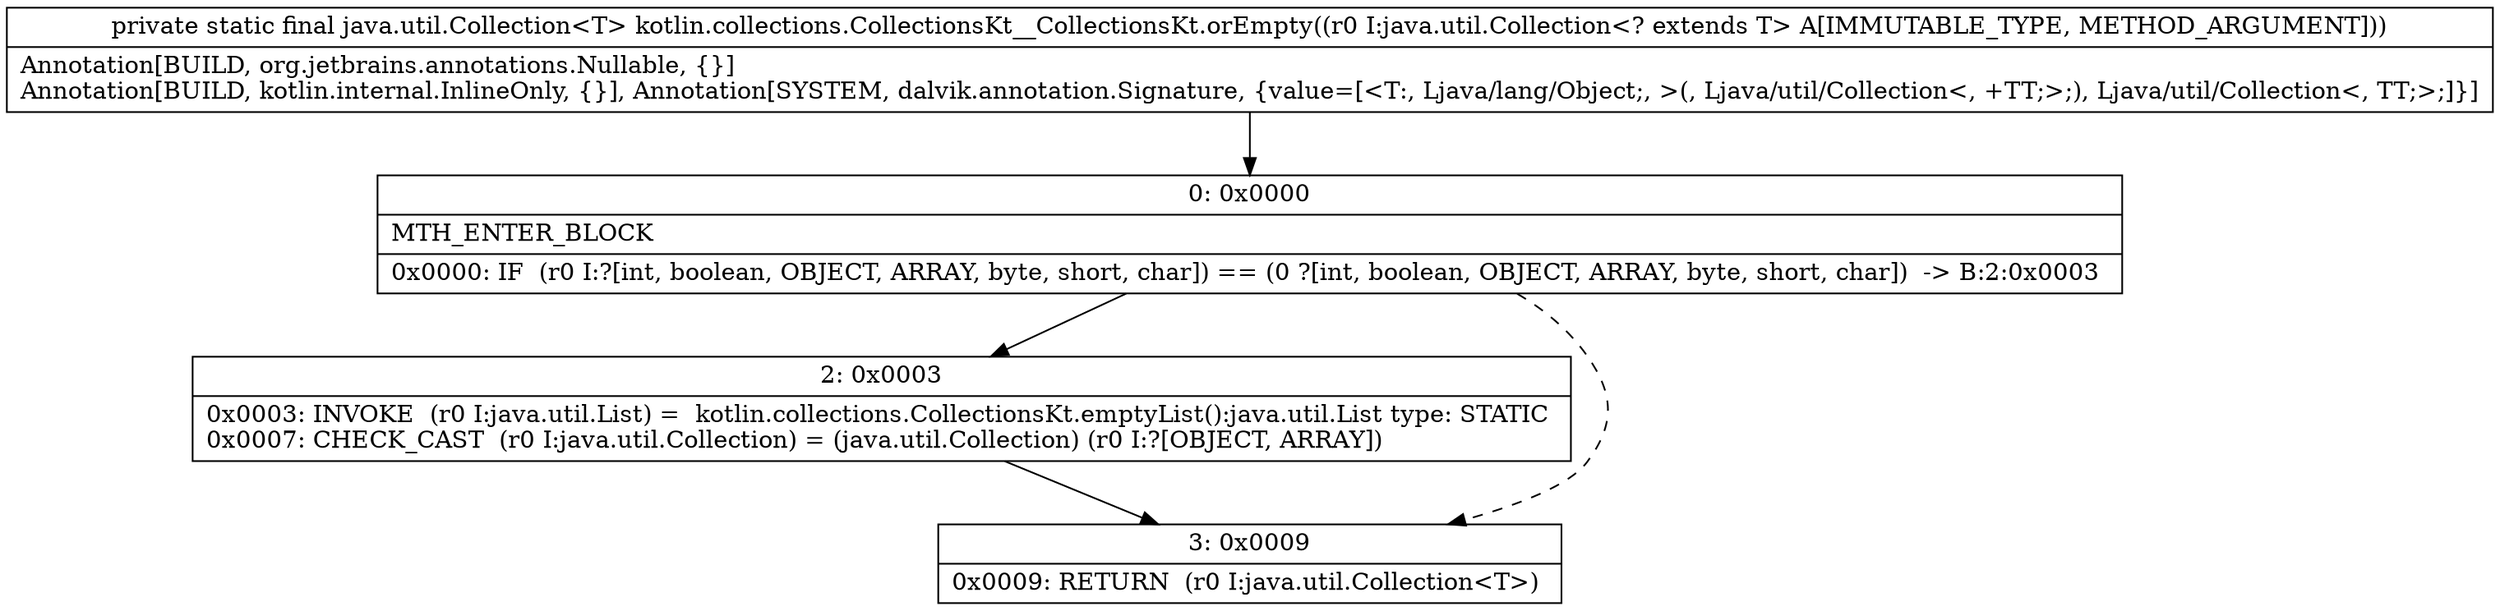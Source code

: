 digraph "CFG forkotlin.collections.CollectionsKt__CollectionsKt.orEmpty(Ljava\/util\/Collection;)Ljava\/util\/Collection;" {
Node_0 [shape=record,label="{0\:\ 0x0000|MTH_ENTER_BLOCK\l|0x0000: IF  (r0 I:?[int, boolean, OBJECT, ARRAY, byte, short, char]) == (0 ?[int, boolean, OBJECT, ARRAY, byte, short, char])  \-\> B:2:0x0003 \l}"];
Node_2 [shape=record,label="{2\:\ 0x0003|0x0003: INVOKE  (r0 I:java.util.List) =  kotlin.collections.CollectionsKt.emptyList():java.util.List type: STATIC \l0x0007: CHECK_CAST  (r0 I:java.util.Collection) = (java.util.Collection) (r0 I:?[OBJECT, ARRAY]) \l}"];
Node_3 [shape=record,label="{3\:\ 0x0009|0x0009: RETURN  (r0 I:java.util.Collection\<T\>) \l}"];
MethodNode[shape=record,label="{private static final java.util.Collection\<T\> kotlin.collections.CollectionsKt__CollectionsKt.orEmpty((r0 I:java.util.Collection\<? extends T\> A[IMMUTABLE_TYPE, METHOD_ARGUMENT]))  | Annotation[BUILD, org.jetbrains.annotations.Nullable, \{\}]\lAnnotation[BUILD, kotlin.internal.InlineOnly, \{\}], Annotation[SYSTEM, dalvik.annotation.Signature, \{value=[\<T:, Ljava\/lang\/Object;, \>(, Ljava\/util\/Collection\<, +TT;\>;), Ljava\/util\/Collection\<, TT;\>;]\}]\l}"];
MethodNode -> Node_0;
Node_0 -> Node_2;
Node_0 -> Node_3[style=dashed];
Node_2 -> Node_3;
}

